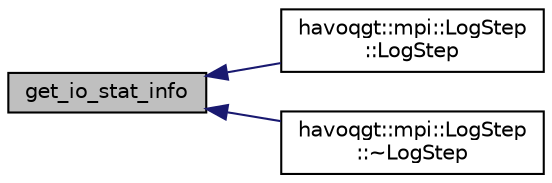 digraph "get_io_stat_info"
{
  edge [fontname="Helvetica",fontsize="10",labelfontname="Helvetica",labelfontsize="10"];
  node [fontname="Helvetica",fontsize="10",shape=record];
  rankdir="LR";
  Node1 [label="get_io_stat_info",height=0.2,width=0.4,color="black", fillcolor="grey75", style="filled", fontcolor="black"];
  Node1 -> Node2 [dir="back",color="midnightblue",fontsize="10",style="solid",fontname="Helvetica"];
  Node2 [label="havoqgt::mpi::LogStep\l::LogStep",height=0.2,width=0.4,color="black", fillcolor="white", style="filled",URL="$classhavoqgt_1_1mpi_1_1LogStep.html#aa90089ed2527691599492c7d49e6535c"];
  Node1 -> Node3 [dir="back",color="midnightblue",fontsize="10",style="solid",fontname="Helvetica"];
  Node3 [label="havoqgt::mpi::LogStep\l::~LogStep",height=0.2,width=0.4,color="black", fillcolor="white", style="filled",URL="$classhavoqgt_1_1mpi_1_1LogStep.html#a3798599ac814e2b7486a39c94efc987e"];
}
